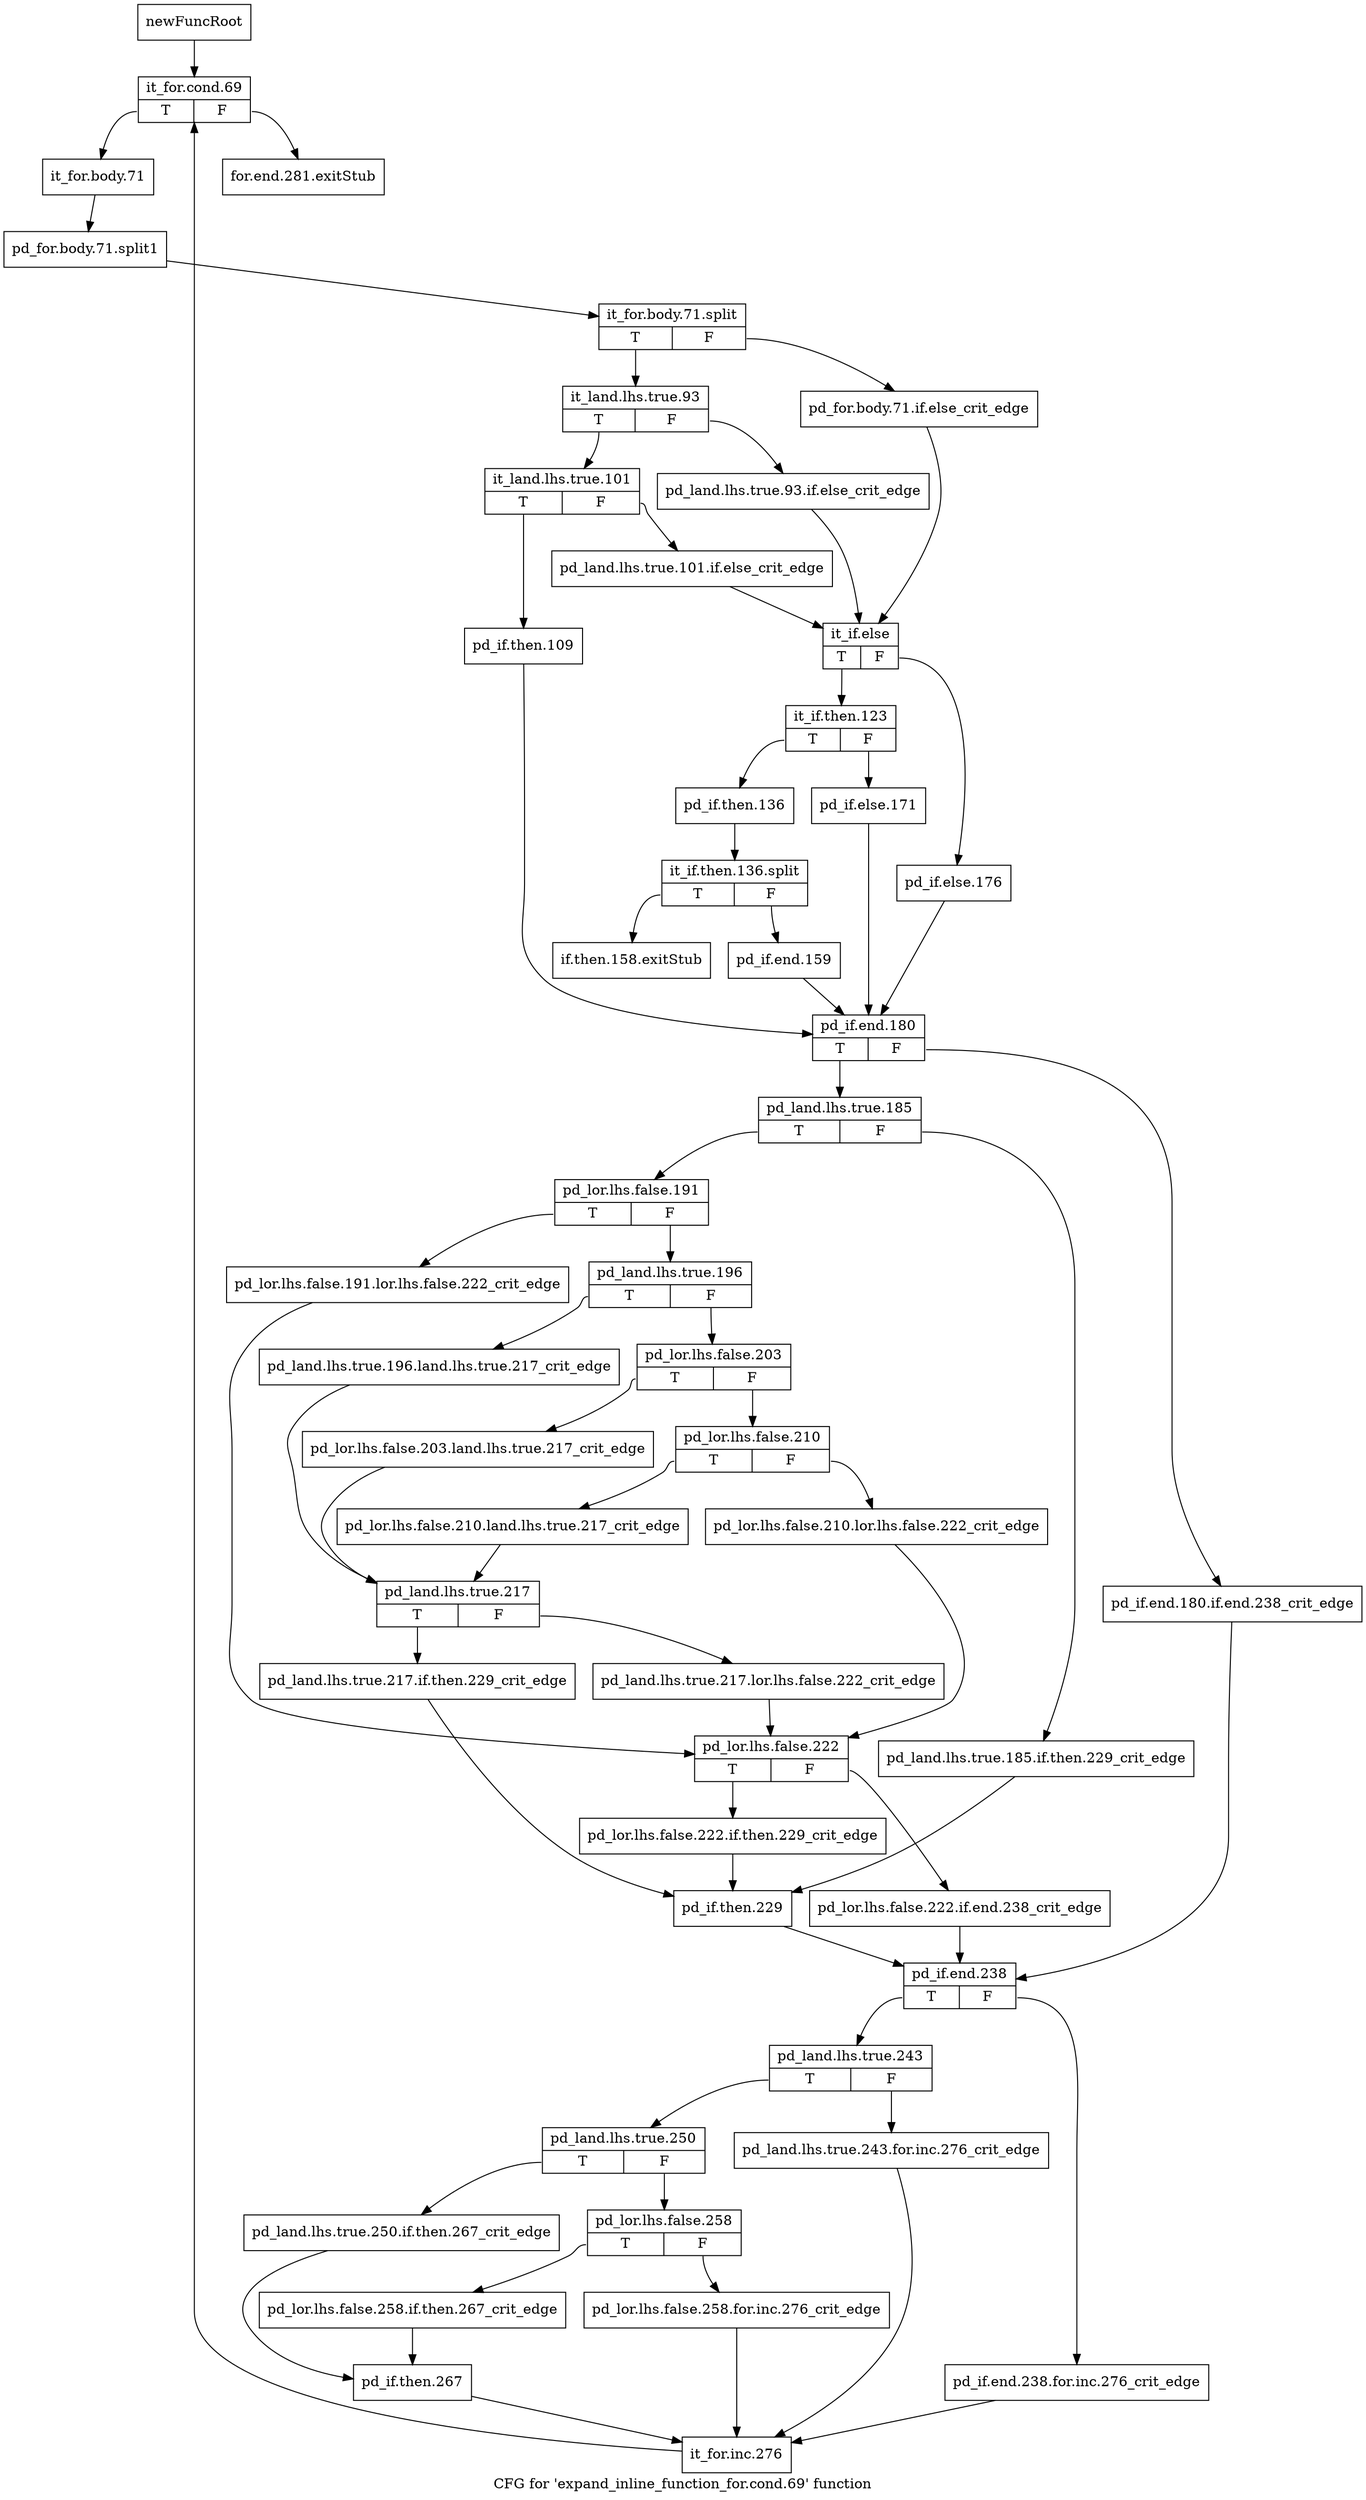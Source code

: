 digraph "CFG for 'expand_inline_function_for.cond.69' function" {
	label="CFG for 'expand_inline_function_for.cond.69' function";

	Node0xb307e40 [shape=record,label="{newFuncRoot}"];
	Node0xb307e40 -> Node0xb307f30;
	Node0xb307e90 [shape=record,label="{for.end.281.exitStub}"];
	Node0xb307ee0 [shape=record,label="{if.then.158.exitStub}"];
	Node0xb307f30 [shape=record,label="{it_for.cond.69|{<s0>T|<s1>F}}"];
	Node0xb307f30:s0 -> Node0xb307f80;
	Node0xb307f30:s1 -> Node0xb307e90;
	Node0xb307f80 [shape=record,label="{it_for.body.71}"];
	Node0xb307f80 -> Node0xf738c30;
	Node0xf738c30 [shape=record,label="{pd_for.body.71.split1}"];
	Node0xf738c30 -> Node0xf739cf0;
	Node0xf739cf0 [shape=record,label="{it_for.body.71.split|{<s0>T|<s1>F}}"];
	Node0xf739cf0:s0 -> Node0xb308020;
	Node0xf739cf0:s1 -> Node0xb307fd0;
	Node0xb307fd0 [shape=record,label="{pd_for.body.71.if.else_crit_edge}"];
	Node0xb307fd0 -> Node0xb308160;
	Node0xb308020 [shape=record,label="{it_land.lhs.true.93|{<s0>T|<s1>F}}"];
	Node0xb308020:s0 -> Node0xb3080c0;
	Node0xb308020:s1 -> Node0xb308070;
	Node0xb308070 [shape=record,label="{pd_land.lhs.true.93.if.else_crit_edge}"];
	Node0xb308070 -> Node0xb308160;
	Node0xb3080c0 [shape=record,label="{it_land.lhs.true.101|{<s0>T|<s1>F}}"];
	Node0xb3080c0:s0 -> Node0xb308340;
	Node0xb3080c0:s1 -> Node0xb308110;
	Node0xb308110 [shape=record,label="{pd_land.lhs.true.101.if.else_crit_edge}"];
	Node0xb308110 -> Node0xb308160;
	Node0xb308160 [shape=record,label="{it_if.else|{<s0>T|<s1>F}}"];
	Node0xb308160:s0 -> Node0xb308200;
	Node0xb308160:s1 -> Node0xb3081b0;
	Node0xb3081b0 [shape=record,label="{pd_if.else.176}"];
	Node0xb3081b0 -> Node0xb308390;
	Node0xb308200 [shape=record,label="{it_if.then.123|{<s0>T|<s1>F}}"];
	Node0xb308200:s0 -> Node0xb3082a0;
	Node0xb308200:s1 -> Node0xb308250;
	Node0xb308250 [shape=record,label="{pd_if.else.171}"];
	Node0xb308250 -> Node0xb308390;
	Node0xb3082a0 [shape=record,label="{pd_if.then.136}"];
	Node0xb3082a0 -> Node0xf737c30;
	Node0xf737c30 [shape=record,label="{it_if.then.136.split|{<s0>T|<s1>F}}"];
	Node0xf737c30:s0 -> Node0xb307ee0;
	Node0xf737c30:s1 -> Node0xb3082f0;
	Node0xb3082f0 [shape=record,label="{pd_if.end.159}"];
	Node0xb3082f0 -> Node0xb308390;
	Node0xb308340 [shape=record,label="{pd_if.then.109}"];
	Node0xb308340 -> Node0xb308390;
	Node0xb308390 [shape=record,label="{pd_if.end.180|{<s0>T|<s1>F}}"];
	Node0xb308390:s0 -> Node0xb308430;
	Node0xb308390:s1 -> Node0xb3083e0;
	Node0xb3083e0 [shape=record,label="{pd_if.end.180.if.end.238_crit_edge}"];
	Node0xb3083e0 -> Node0xb30ac90;
	Node0xb308430 [shape=record,label="{pd_land.lhs.true.185|{<s0>T|<s1>F}}"];
	Node0xb308430:s0 -> Node0xb3084d0;
	Node0xb308430:s1 -> Node0xb308480;
	Node0xb308480 [shape=record,label="{pd_land.lhs.true.185.if.then.229_crit_edge}"];
	Node0xb308480 -> Node0xb30ac40;
	Node0xb3084d0 [shape=record,label="{pd_lor.lhs.false.191|{<s0>T|<s1>F}}"];
	Node0xb3084d0:s0 -> Node0xb30ab00;
	Node0xb3084d0:s1 -> Node0xb30a7e0;
	Node0xb30a7e0 [shape=record,label="{pd_land.lhs.true.196|{<s0>T|<s1>F}}"];
	Node0xb30a7e0:s0 -> Node0xb30a9c0;
	Node0xb30a7e0:s1 -> Node0xb30a830;
	Node0xb30a830 [shape=record,label="{pd_lor.lhs.false.203|{<s0>T|<s1>F}}"];
	Node0xb30a830:s0 -> Node0xb30a970;
	Node0xb30a830:s1 -> Node0xb30a880;
	Node0xb30a880 [shape=record,label="{pd_lor.lhs.false.210|{<s0>T|<s1>F}}"];
	Node0xb30a880:s0 -> Node0xb30a920;
	Node0xb30a880:s1 -> Node0xb30a8d0;
	Node0xb30a8d0 [shape=record,label="{pd_lor.lhs.false.210.lor.lhs.false.222_crit_edge}"];
	Node0xb30a8d0 -> Node0xb30ab50;
	Node0xb30a920 [shape=record,label="{pd_lor.lhs.false.210.land.lhs.true.217_crit_edge}"];
	Node0xb30a920 -> Node0xb30aa10;
	Node0xb30a970 [shape=record,label="{pd_lor.lhs.false.203.land.lhs.true.217_crit_edge}"];
	Node0xb30a970 -> Node0xb30aa10;
	Node0xb30a9c0 [shape=record,label="{pd_land.lhs.true.196.land.lhs.true.217_crit_edge}"];
	Node0xb30a9c0 -> Node0xb30aa10;
	Node0xb30aa10 [shape=record,label="{pd_land.lhs.true.217|{<s0>T|<s1>F}}"];
	Node0xb30aa10:s0 -> Node0xb30aab0;
	Node0xb30aa10:s1 -> Node0xb30aa60;
	Node0xb30aa60 [shape=record,label="{pd_land.lhs.true.217.lor.lhs.false.222_crit_edge}"];
	Node0xb30aa60 -> Node0xb30ab50;
	Node0xb30aab0 [shape=record,label="{pd_land.lhs.true.217.if.then.229_crit_edge}"];
	Node0xb30aab0 -> Node0xb30ac40;
	Node0xb30ab00 [shape=record,label="{pd_lor.lhs.false.191.lor.lhs.false.222_crit_edge}"];
	Node0xb30ab00 -> Node0xb30ab50;
	Node0xb30ab50 [shape=record,label="{pd_lor.lhs.false.222|{<s0>T|<s1>F}}"];
	Node0xb30ab50:s0 -> Node0xb30abf0;
	Node0xb30ab50:s1 -> Node0xb30aba0;
	Node0xb30aba0 [shape=record,label="{pd_lor.lhs.false.222.if.end.238_crit_edge}"];
	Node0xb30aba0 -> Node0xb30ac90;
	Node0xb30abf0 [shape=record,label="{pd_lor.lhs.false.222.if.then.229_crit_edge}"];
	Node0xb30abf0 -> Node0xb30ac40;
	Node0xb30ac40 [shape=record,label="{pd_if.then.229}"];
	Node0xb30ac40 -> Node0xb30ac90;
	Node0xb30ac90 [shape=record,label="{pd_if.end.238|{<s0>T|<s1>F}}"];
	Node0xb30ac90:s0 -> Node0xb30ad30;
	Node0xb30ac90:s1 -> Node0xb30ace0;
	Node0xb30ace0 [shape=record,label="{pd_if.end.238.for.inc.276_crit_edge}"];
	Node0xb30ace0 -> Node0xb30afb0;
	Node0xb30ad30 [shape=record,label="{pd_land.lhs.true.243|{<s0>T|<s1>F}}"];
	Node0xb30ad30:s0 -> Node0xb30add0;
	Node0xb30ad30:s1 -> Node0xb30ad80;
	Node0xb30ad80 [shape=record,label="{pd_land.lhs.true.243.for.inc.276_crit_edge}"];
	Node0xb30ad80 -> Node0xb30afb0;
	Node0xb30add0 [shape=record,label="{pd_land.lhs.true.250|{<s0>T|<s1>F}}"];
	Node0xb30add0:s0 -> Node0xb30af10;
	Node0xb30add0:s1 -> Node0xb30ae20;
	Node0xb30ae20 [shape=record,label="{pd_lor.lhs.false.258|{<s0>T|<s1>F}}"];
	Node0xb30ae20:s0 -> Node0xb30aec0;
	Node0xb30ae20:s1 -> Node0xb30ae70;
	Node0xb30ae70 [shape=record,label="{pd_lor.lhs.false.258.for.inc.276_crit_edge}"];
	Node0xb30ae70 -> Node0xb30afb0;
	Node0xb30aec0 [shape=record,label="{pd_lor.lhs.false.258.if.then.267_crit_edge}"];
	Node0xb30aec0 -> Node0xb30af60;
	Node0xb30af10 [shape=record,label="{pd_land.lhs.true.250.if.then.267_crit_edge}"];
	Node0xb30af10 -> Node0xb30af60;
	Node0xb30af60 [shape=record,label="{pd_if.then.267}"];
	Node0xb30af60 -> Node0xb30afb0;
	Node0xb30afb0 [shape=record,label="{it_for.inc.276}"];
	Node0xb30afb0 -> Node0xb307f30;
}
